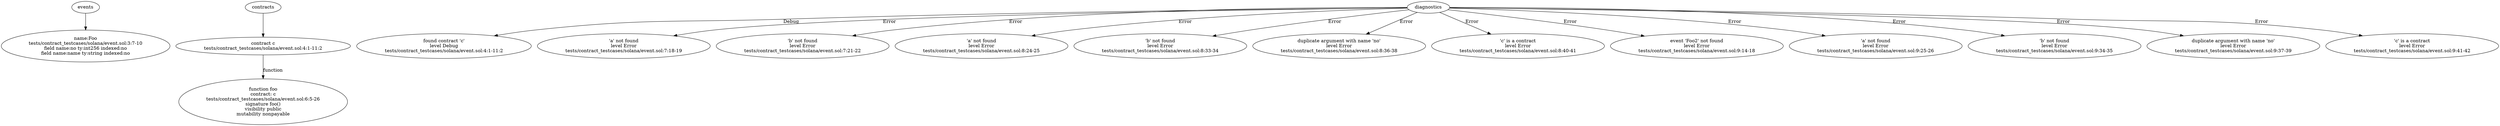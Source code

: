 strict digraph "tests/contract_testcases/solana/event.sol" {
	Foo [label="name:Foo\ntests/contract_testcases/solana/event.sol:3:7-10\nfield name:no ty:int256 indexed:no\nfield name:name ty:string indexed:no"]
	contract [label="contract c\ntests/contract_testcases/solana/event.sol:4:1-11:2"]
	foo [label="function foo\ncontract: c\ntests/contract_testcases/solana/event.sol:6:5-26\nsignature foo()\nvisibility public\nmutability nonpayable"]
	diagnostic [label="found contract 'c'\nlevel Debug\ntests/contract_testcases/solana/event.sol:4:1-11:2"]
	diagnostic_8 [label="'a' not found\nlevel Error\ntests/contract_testcases/solana/event.sol:7:18-19"]
	diagnostic_9 [label="'b' not found\nlevel Error\ntests/contract_testcases/solana/event.sol:7:21-22"]
	diagnostic_10 [label="'a' not found\nlevel Error\ntests/contract_testcases/solana/event.sol:8:24-25"]
	diagnostic_11 [label="'b' not found\nlevel Error\ntests/contract_testcases/solana/event.sol:8:33-34"]
	diagnostic_12 [label="duplicate argument with name 'no'\nlevel Error\ntests/contract_testcases/solana/event.sol:8:36-38"]
	diagnostic_13 [label="'c' is a contract\nlevel Error\ntests/contract_testcases/solana/event.sol:8:40-41"]
	diagnostic_14 [label="event 'Foo2' not found\nlevel Error\ntests/contract_testcases/solana/event.sol:9:14-18"]
	diagnostic_15 [label="'a' not found\nlevel Error\ntests/contract_testcases/solana/event.sol:9:25-26"]
	diagnostic_16 [label="'b' not found\nlevel Error\ntests/contract_testcases/solana/event.sol:9:34-35"]
	diagnostic_17 [label="duplicate argument with name 'no'\nlevel Error\ntests/contract_testcases/solana/event.sol:9:37-39"]
	diagnostic_18 [label="'c' is a contract\nlevel Error\ntests/contract_testcases/solana/event.sol:9:41-42"]
	events -> Foo
	contracts -> contract
	contract -> foo [label="function"]
	diagnostics -> diagnostic [label="Debug"]
	diagnostics -> diagnostic_8 [label="Error"]
	diagnostics -> diagnostic_9 [label="Error"]
	diagnostics -> diagnostic_10 [label="Error"]
	diagnostics -> diagnostic_11 [label="Error"]
	diagnostics -> diagnostic_12 [label="Error"]
	diagnostics -> diagnostic_13 [label="Error"]
	diagnostics -> diagnostic_14 [label="Error"]
	diagnostics -> diagnostic_15 [label="Error"]
	diagnostics -> diagnostic_16 [label="Error"]
	diagnostics -> diagnostic_17 [label="Error"]
	diagnostics -> diagnostic_18 [label="Error"]
}
